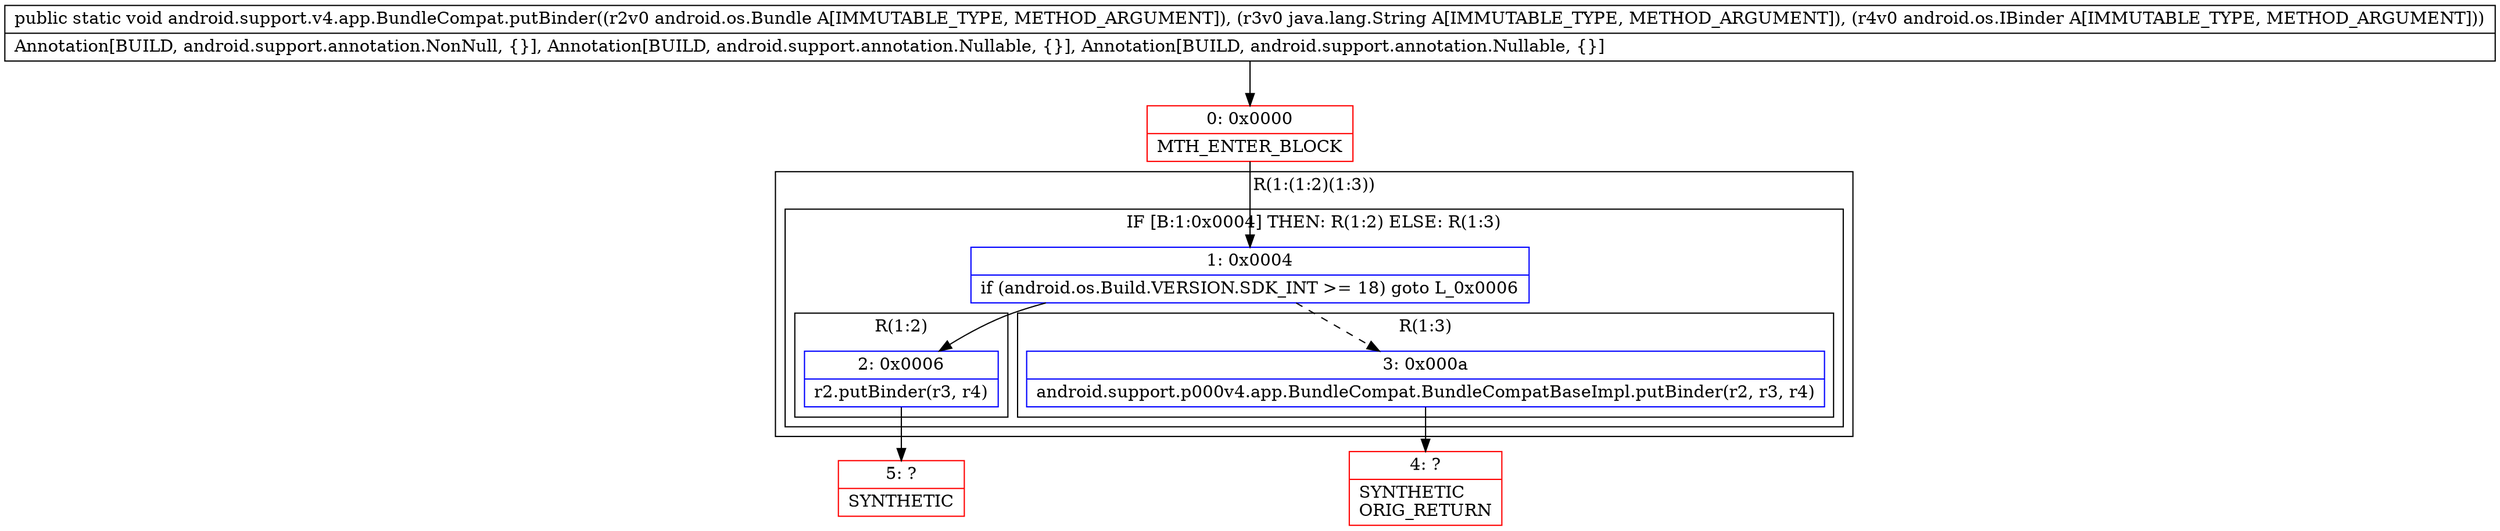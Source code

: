 digraph "CFG forandroid.support.v4.app.BundleCompat.putBinder(Landroid\/os\/Bundle;Ljava\/lang\/String;Landroid\/os\/IBinder;)V" {
subgraph cluster_Region_633930623 {
label = "R(1:(1:2)(1:3))";
node [shape=record,color=blue];
subgraph cluster_IfRegion_845029348 {
label = "IF [B:1:0x0004] THEN: R(1:2) ELSE: R(1:3)";
node [shape=record,color=blue];
Node_1 [shape=record,label="{1\:\ 0x0004|if (android.os.Build.VERSION.SDK_INT \>= 18) goto L_0x0006\l}"];
subgraph cluster_Region_830679572 {
label = "R(1:2)";
node [shape=record,color=blue];
Node_2 [shape=record,label="{2\:\ 0x0006|r2.putBinder(r3, r4)\l}"];
}
subgraph cluster_Region_1976971999 {
label = "R(1:3)";
node [shape=record,color=blue];
Node_3 [shape=record,label="{3\:\ 0x000a|android.support.p000v4.app.BundleCompat.BundleCompatBaseImpl.putBinder(r2, r3, r4)\l}"];
}
}
}
Node_0 [shape=record,color=red,label="{0\:\ 0x0000|MTH_ENTER_BLOCK\l}"];
Node_4 [shape=record,color=red,label="{4\:\ ?|SYNTHETIC\lORIG_RETURN\l}"];
Node_5 [shape=record,color=red,label="{5\:\ ?|SYNTHETIC\l}"];
MethodNode[shape=record,label="{public static void android.support.v4.app.BundleCompat.putBinder((r2v0 android.os.Bundle A[IMMUTABLE_TYPE, METHOD_ARGUMENT]), (r3v0 java.lang.String A[IMMUTABLE_TYPE, METHOD_ARGUMENT]), (r4v0 android.os.IBinder A[IMMUTABLE_TYPE, METHOD_ARGUMENT]))  | Annotation[BUILD, android.support.annotation.NonNull, \{\}], Annotation[BUILD, android.support.annotation.Nullable, \{\}], Annotation[BUILD, android.support.annotation.Nullable, \{\}]\l}"];
MethodNode -> Node_0;
Node_1 -> Node_2;
Node_1 -> Node_3[style=dashed];
Node_2 -> Node_5;
Node_3 -> Node_4;
Node_0 -> Node_1;
}

